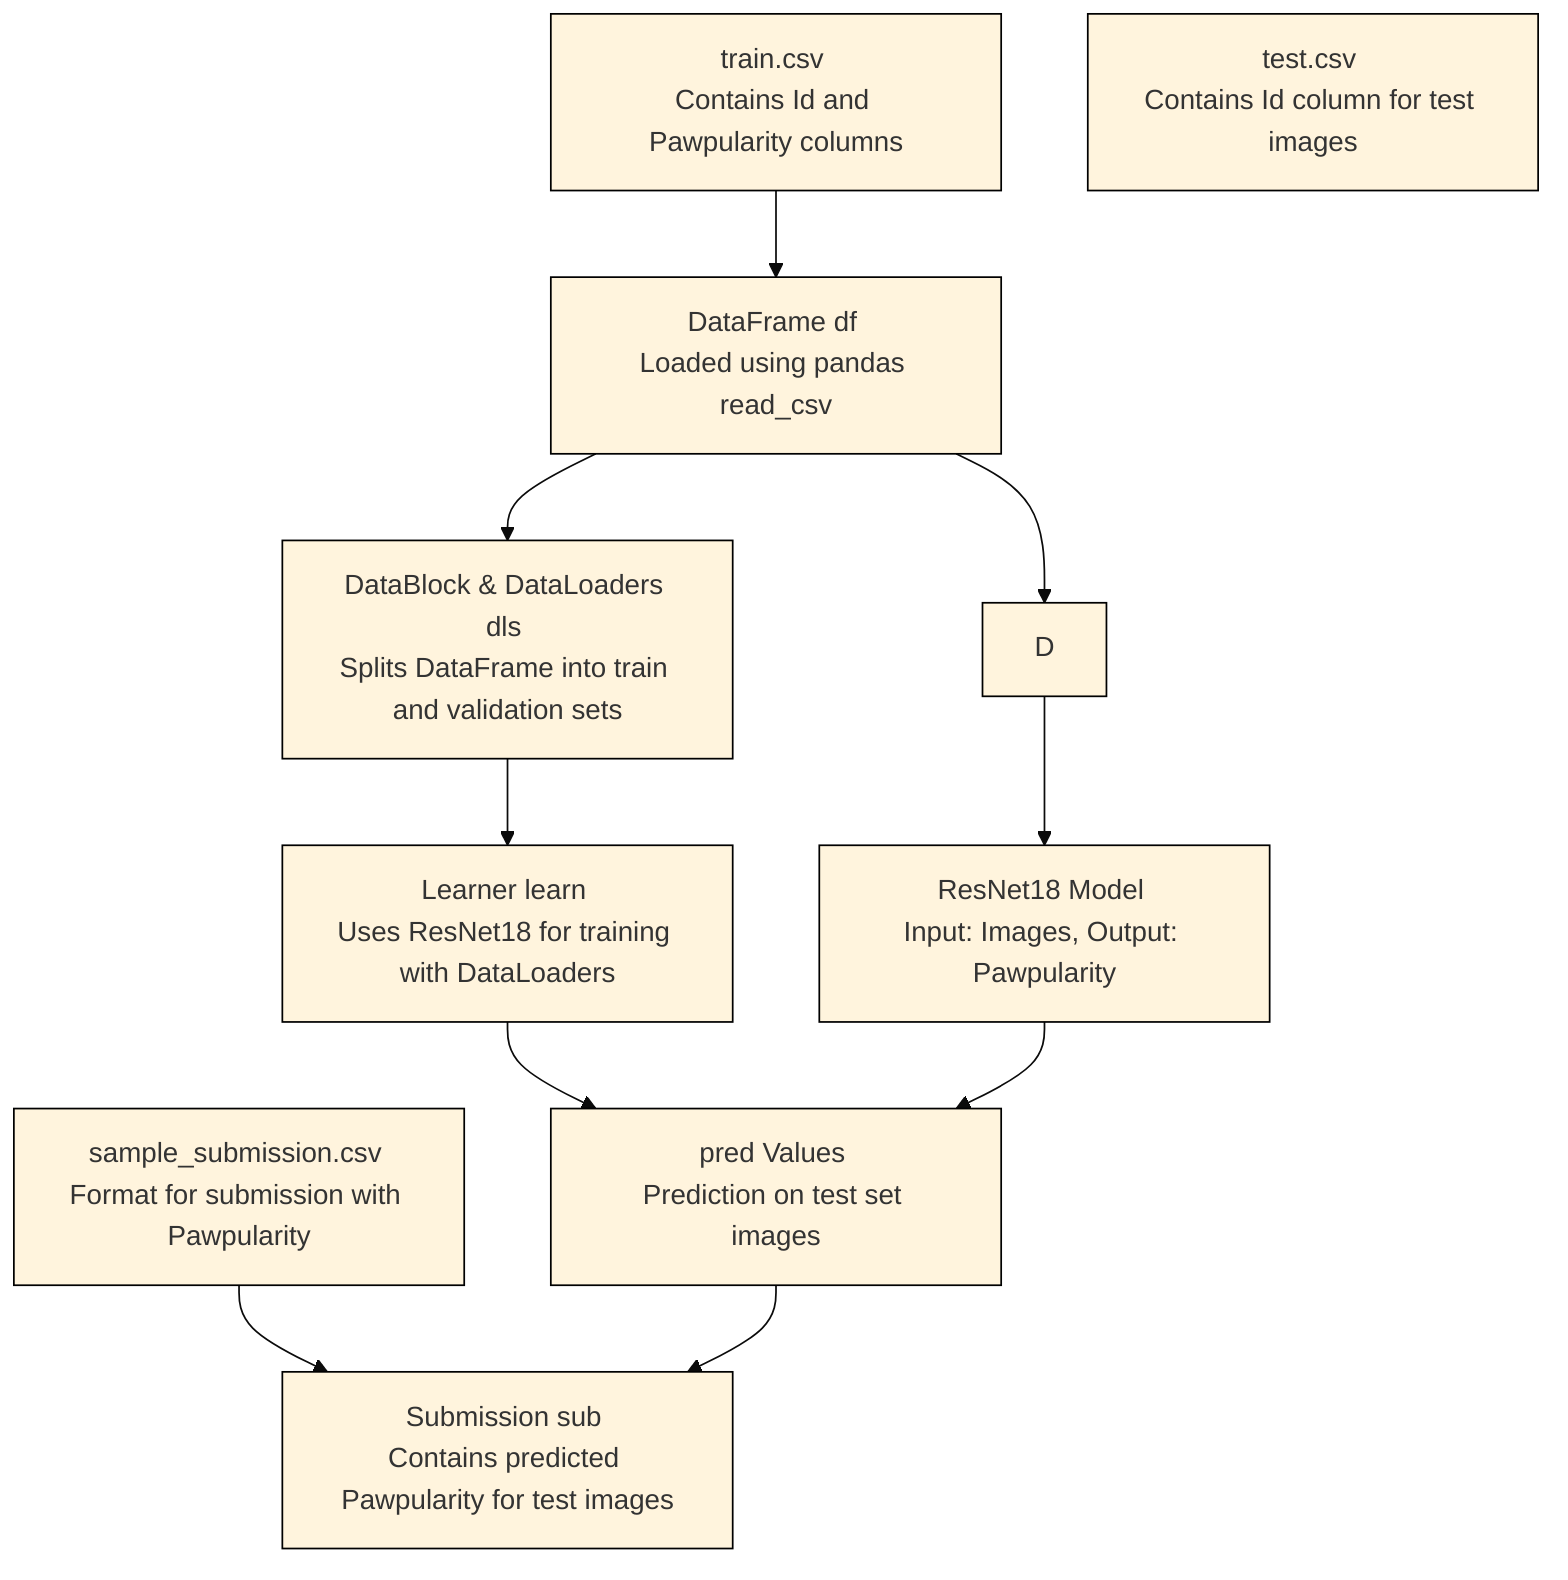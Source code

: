 %%{init: {'theme': 'base', 'themeVariables': {'edgeLabelBackground':'#ffffff', 'nodeBorder':'#000000', 'tertiaryColor': '#FFF5EE'}}}%%
graph TD;
    %% Train.csv Data Source Node
    A["train.csv \nContains Id and Pawpularity columns"] --> B;

    %% DataFrame Node
    B["DataFrame df \nLoaded using pandas read_csv"] --> C;
    B --> D;
    
    %% DataLoaders Node
    C["DataBlock & DataLoaders dls \nSplits DataFrame into train and validation sets"] --> E;
    
    %% Learner Node
    D --> D1;
    E["Learner learn \nUses ResNet18 for training with DataLoaders"] --> F;

    %% Prediction Node
    D1["ResNet18 Model \nInput: Images, Output: Pawpularity"]--> F["pred Values \nPrediction on test set images"];
    
    %% sample_submission.csv Data Source Node
    G["sample_submission.csv \nFormat for submission with Pawpularity"] --> H;
    
    %% Submission Node
    F --> H["Submission sub \nContains predicted Pawpularity for test images"];

    %% Test.csv Data Source Node
    A1["test.csv \nContains Id column for test images"];